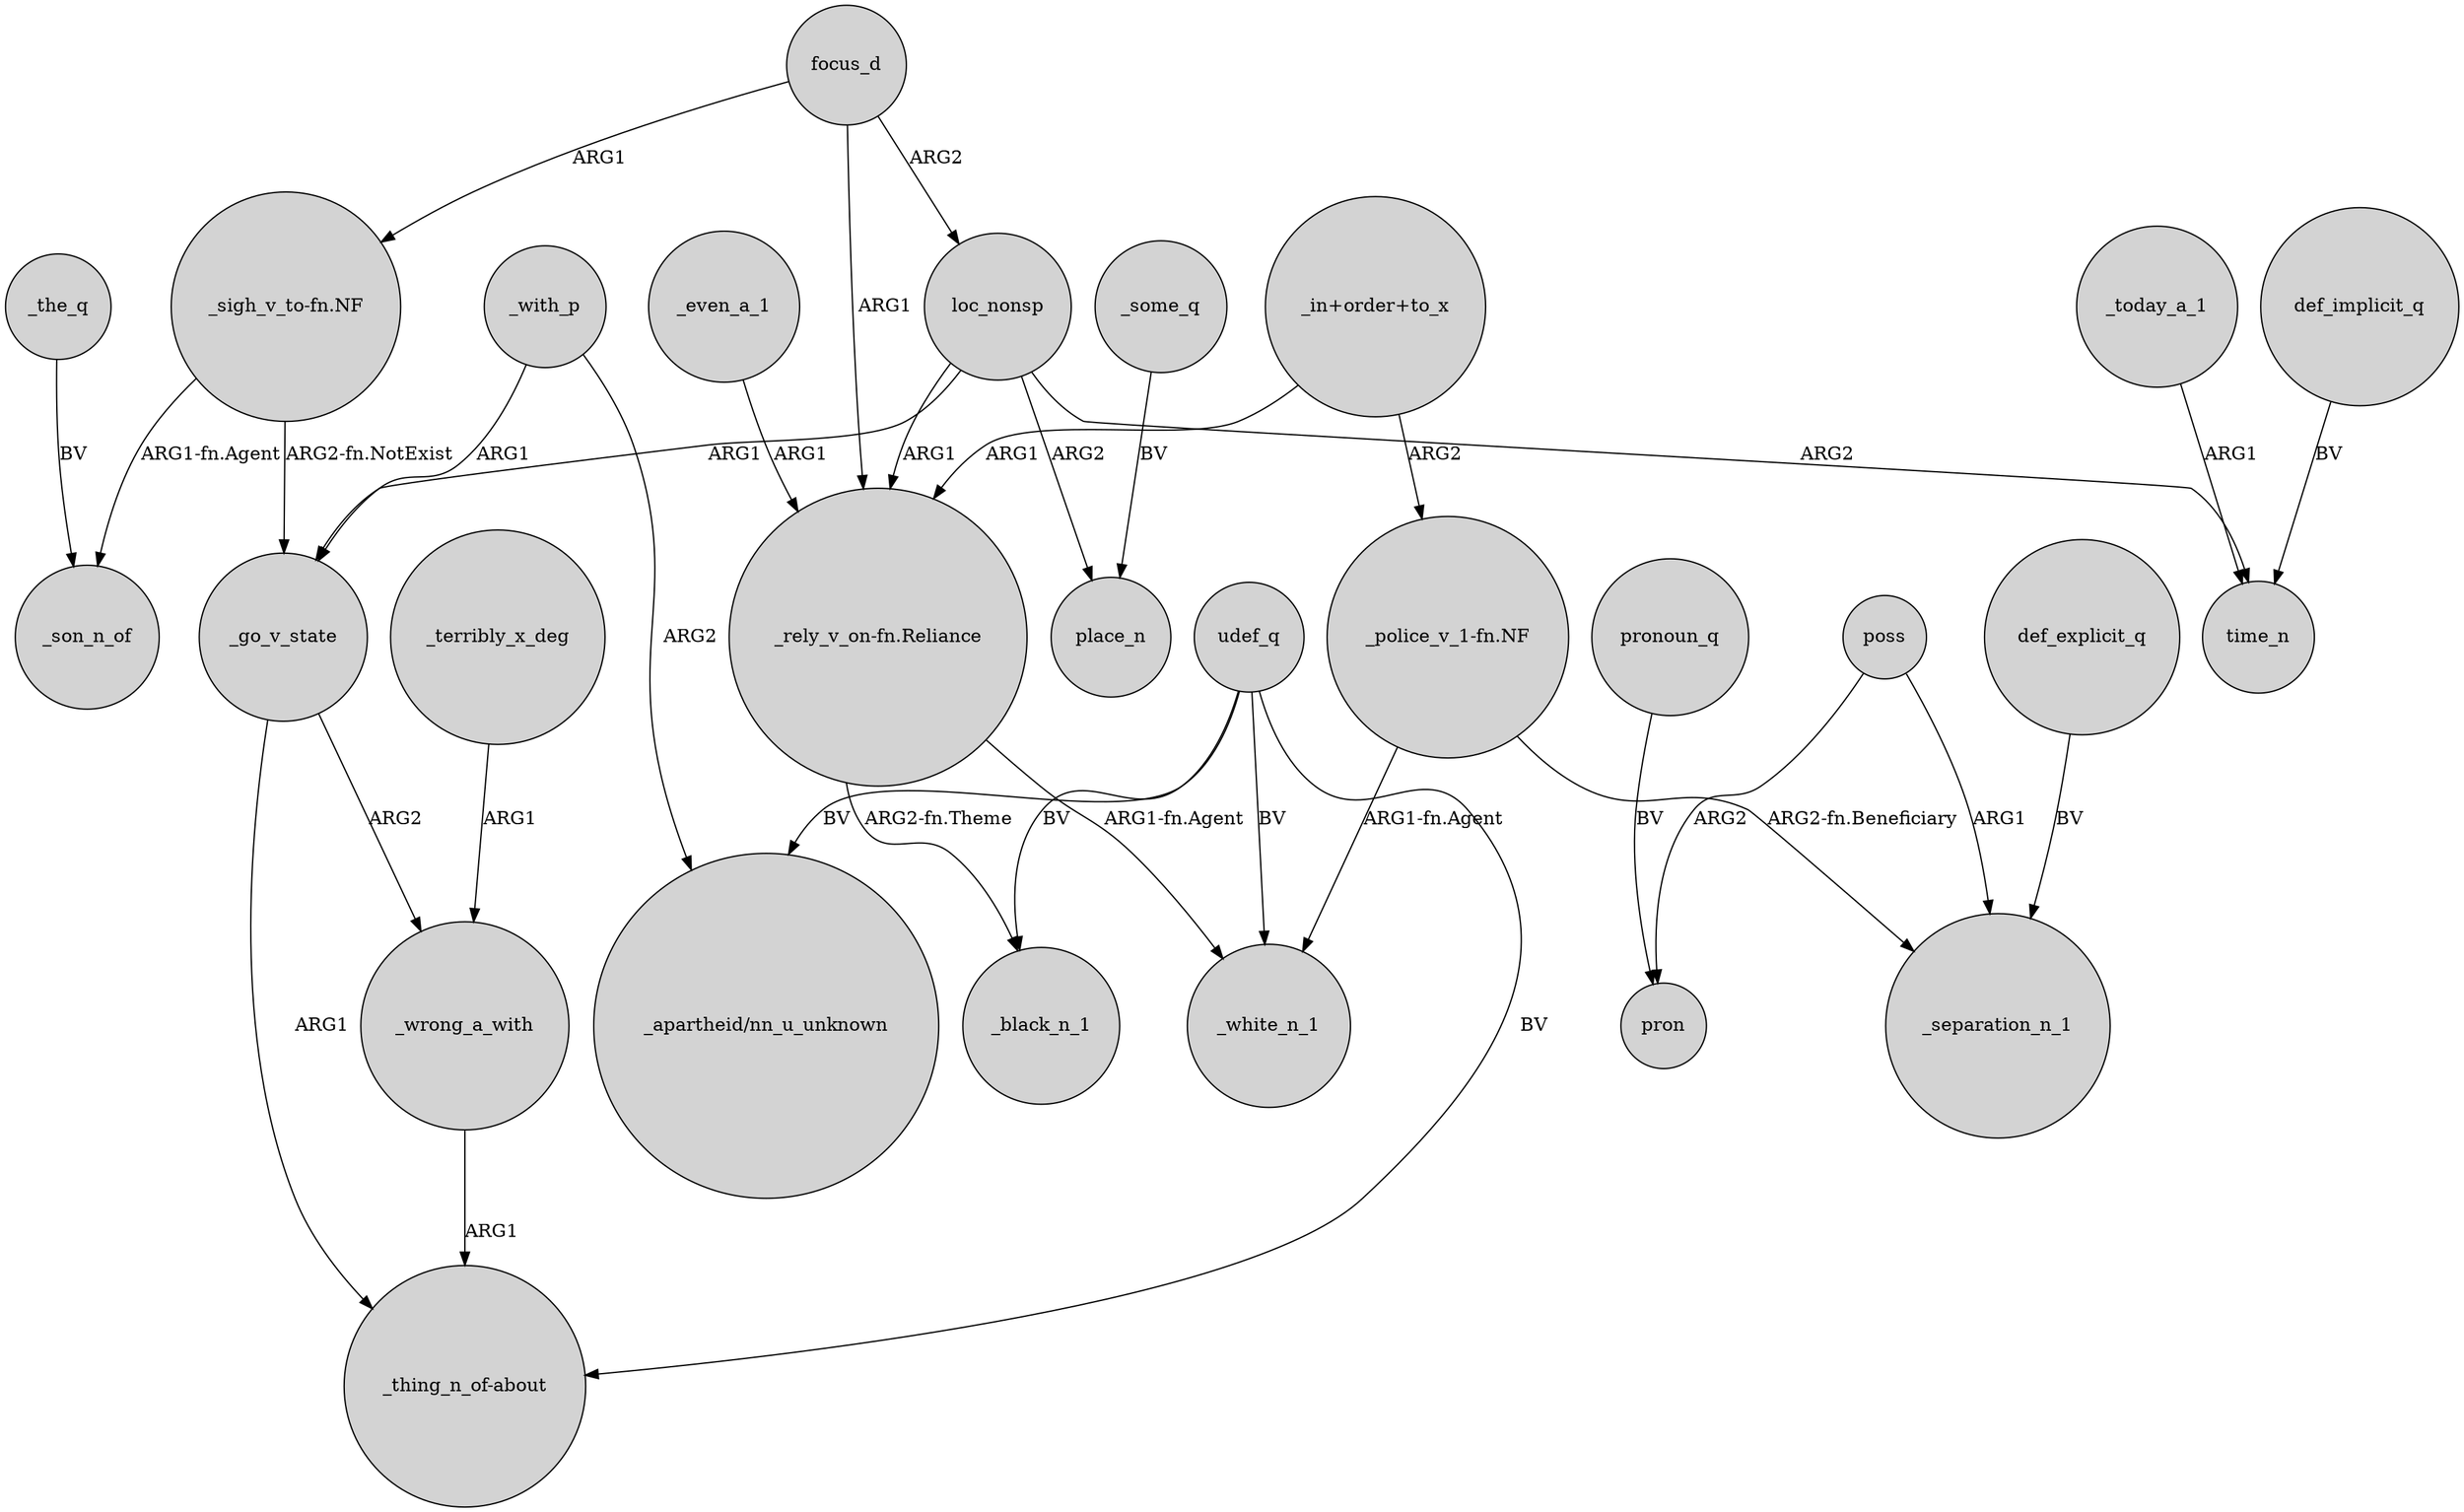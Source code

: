 digraph {
	node [shape=circle style=filled]
	focus_d -> loc_nonsp [label=ARG2]
	udef_q -> "_thing_n_of-about" [label=BV]
	"_in+order+to_x" -> "_rely_v_on-fn.Reliance" [label=ARG1]
	_today_a_1 -> time_n [label=ARG1]
	poss -> pron [label=ARG2]
	"_in+order+to_x" -> "_police_v_1-fn.NF" [label=ARG2]
	"_sigh_v_to-fn.NF" -> _go_v_state [label="ARG2-fn.NotExist"]
	"_sigh_v_to-fn.NF" -> _son_n_of [label="ARG1-fn.Agent"]
	udef_q -> _white_n_1 [label=BV]
	_with_p -> "_apartheid/nn_u_unknown" [label=ARG2]
	_even_a_1 -> "_rely_v_on-fn.Reliance" [label=ARG1]
	_some_q -> place_n [label=BV]
	focus_d -> "_sigh_v_to-fn.NF" [label=ARG1]
	_terribly_x_deg -> _wrong_a_with [label=ARG1]
	"_police_v_1-fn.NF" -> _white_n_1 [label="ARG1-fn.Agent"]
	loc_nonsp -> time_n [label=ARG2]
	poss -> _separation_n_1 [label=ARG1]
	"_rely_v_on-fn.Reliance" -> _white_n_1 [label="ARG1-fn.Agent"]
	focus_d -> "_rely_v_on-fn.Reliance" [label=ARG1]
	pronoun_q -> pron [label=BV]
	_with_p -> _go_v_state [label=ARG1]
	udef_q -> _black_n_1 [label=BV]
	_wrong_a_with -> "_thing_n_of-about" [label=ARG1]
	_the_q -> _son_n_of [label=BV]
	_go_v_state -> "_thing_n_of-about" [label=ARG1]
	loc_nonsp -> _go_v_state [label=ARG1]
	"_police_v_1-fn.NF" -> _separation_n_1 [label="ARG2-fn.Beneficiary"]
	_go_v_state -> _wrong_a_with [label=ARG2]
	loc_nonsp -> "_rely_v_on-fn.Reliance" [label=ARG1]
	"_rely_v_on-fn.Reliance" -> _black_n_1 [label="ARG2-fn.Theme"]
	loc_nonsp -> place_n [label=ARG2]
	udef_q -> "_apartheid/nn_u_unknown" [label=BV]
	def_implicit_q -> time_n [label=BV]
	def_explicit_q -> _separation_n_1 [label=BV]
}
